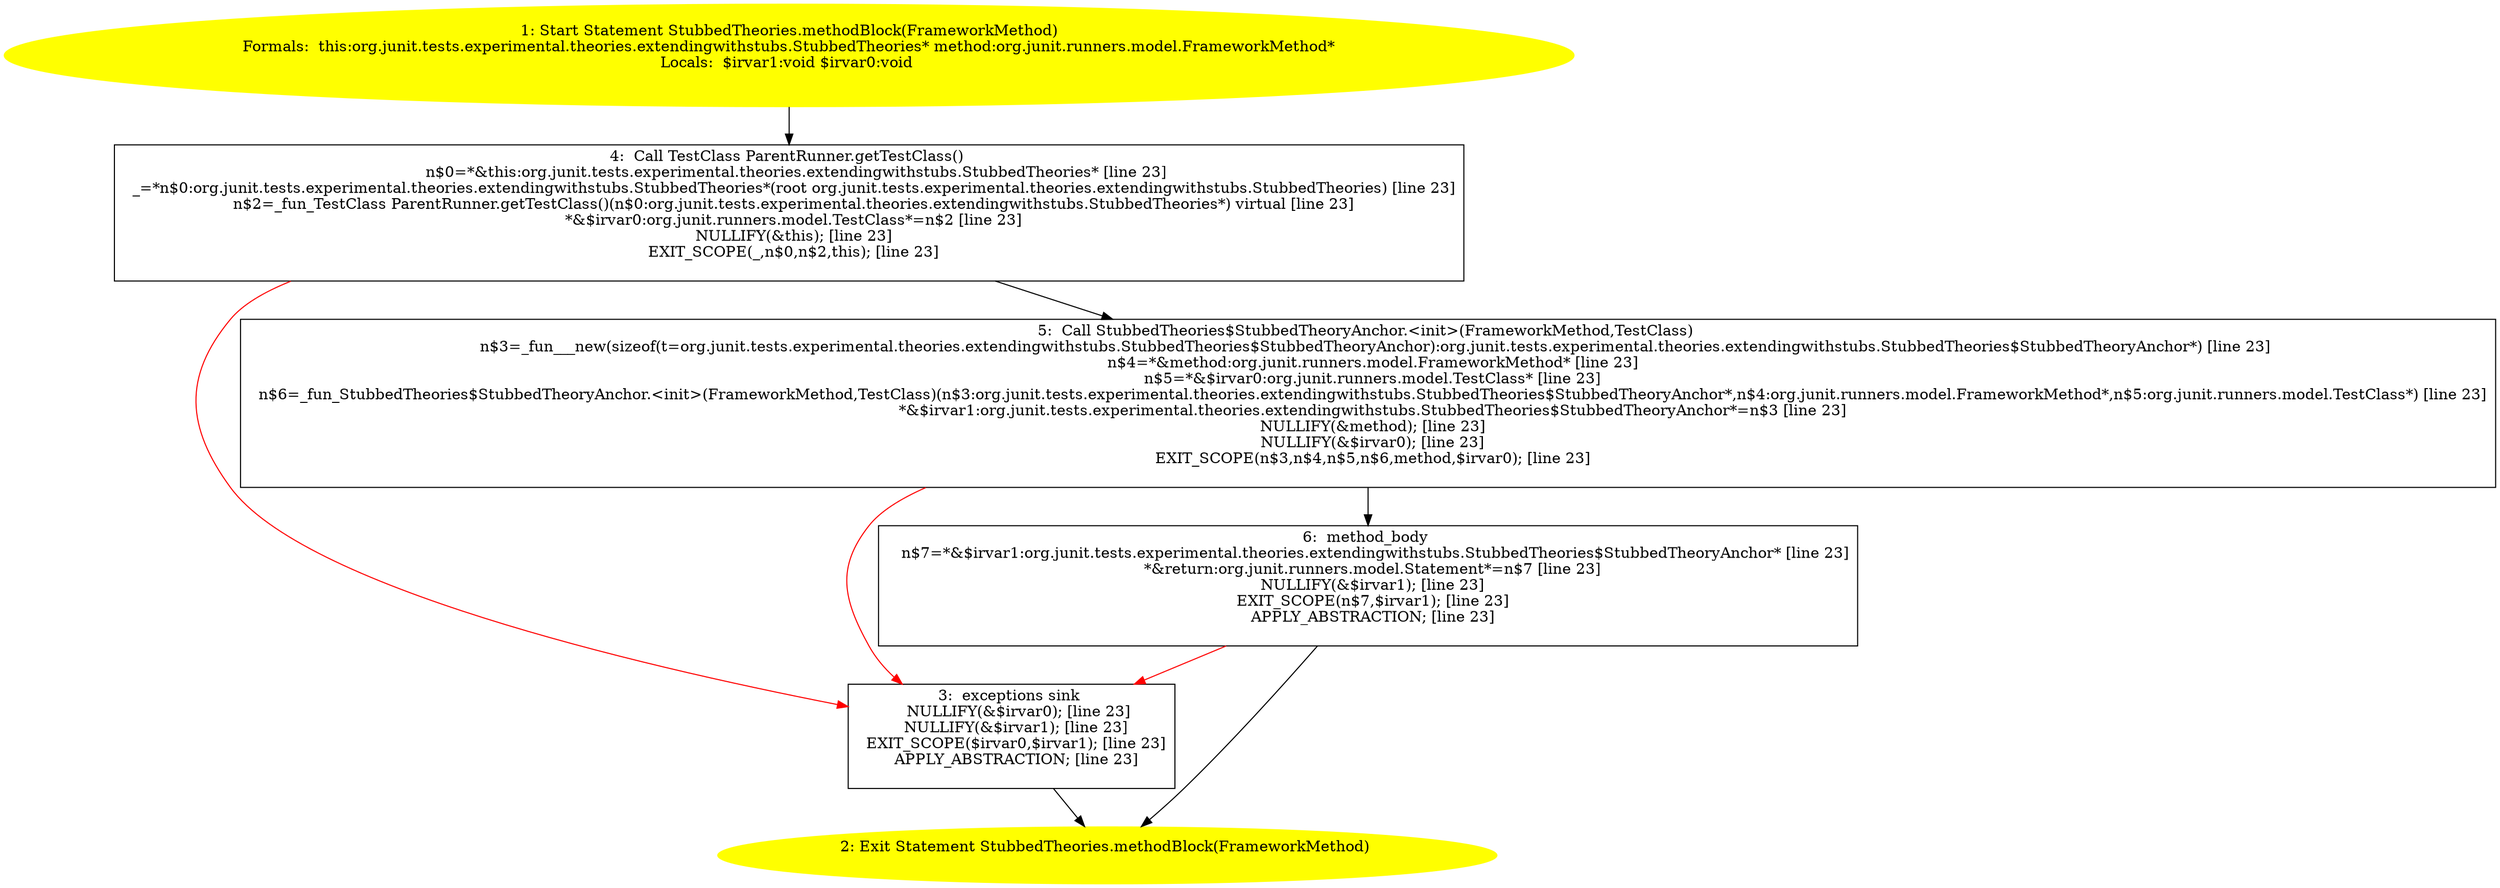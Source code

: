 /* @generated */
digraph cfg {
"org.junit.tests.experimental.theories.extendingwithstubs.StubbedTheories.methodBlock(org.junit.runne.781b15aaa7db76817f431966daf3b64d_1" [label="1: Start Statement StubbedTheories.methodBlock(FrameworkMethod)\nFormals:  this:org.junit.tests.experimental.theories.extendingwithstubs.StubbedTheories* method:org.junit.runners.model.FrameworkMethod*\nLocals:  $irvar1:void $irvar0:void \n  " color=yellow style=filled]
	

	 "org.junit.tests.experimental.theories.extendingwithstubs.StubbedTheories.methodBlock(org.junit.runne.781b15aaa7db76817f431966daf3b64d_1" -> "org.junit.tests.experimental.theories.extendingwithstubs.StubbedTheories.methodBlock(org.junit.runne.781b15aaa7db76817f431966daf3b64d_4" ;
"org.junit.tests.experimental.theories.extendingwithstubs.StubbedTheories.methodBlock(org.junit.runne.781b15aaa7db76817f431966daf3b64d_2" [label="2: Exit Statement StubbedTheories.methodBlock(FrameworkMethod) \n  " color=yellow style=filled]
	

"org.junit.tests.experimental.theories.extendingwithstubs.StubbedTheories.methodBlock(org.junit.runne.781b15aaa7db76817f431966daf3b64d_3" [label="3:  exceptions sink \n   NULLIFY(&$irvar0); [line 23]\n  NULLIFY(&$irvar1); [line 23]\n  EXIT_SCOPE($irvar0,$irvar1); [line 23]\n  APPLY_ABSTRACTION; [line 23]\n " shape="box"]
	

	 "org.junit.tests.experimental.theories.extendingwithstubs.StubbedTheories.methodBlock(org.junit.runne.781b15aaa7db76817f431966daf3b64d_3" -> "org.junit.tests.experimental.theories.extendingwithstubs.StubbedTheories.methodBlock(org.junit.runne.781b15aaa7db76817f431966daf3b64d_2" ;
"org.junit.tests.experimental.theories.extendingwithstubs.StubbedTheories.methodBlock(org.junit.runne.781b15aaa7db76817f431966daf3b64d_4" [label="4:  Call TestClass ParentRunner.getTestClass() \n   n$0=*&this:org.junit.tests.experimental.theories.extendingwithstubs.StubbedTheories* [line 23]\n  _=*n$0:org.junit.tests.experimental.theories.extendingwithstubs.StubbedTheories*(root org.junit.tests.experimental.theories.extendingwithstubs.StubbedTheories) [line 23]\n  n$2=_fun_TestClass ParentRunner.getTestClass()(n$0:org.junit.tests.experimental.theories.extendingwithstubs.StubbedTheories*) virtual [line 23]\n  *&$irvar0:org.junit.runners.model.TestClass*=n$2 [line 23]\n  NULLIFY(&this); [line 23]\n  EXIT_SCOPE(_,n$0,n$2,this); [line 23]\n " shape="box"]
	

	 "org.junit.tests.experimental.theories.extendingwithstubs.StubbedTheories.methodBlock(org.junit.runne.781b15aaa7db76817f431966daf3b64d_4" -> "org.junit.tests.experimental.theories.extendingwithstubs.StubbedTheories.methodBlock(org.junit.runne.781b15aaa7db76817f431966daf3b64d_5" ;
	 "org.junit.tests.experimental.theories.extendingwithstubs.StubbedTheories.methodBlock(org.junit.runne.781b15aaa7db76817f431966daf3b64d_4" -> "org.junit.tests.experimental.theories.extendingwithstubs.StubbedTheories.methodBlock(org.junit.runne.781b15aaa7db76817f431966daf3b64d_3" [color="red" ];
"org.junit.tests.experimental.theories.extendingwithstubs.StubbedTheories.methodBlock(org.junit.runne.781b15aaa7db76817f431966daf3b64d_5" [label="5:  Call StubbedTheories$StubbedTheoryAnchor.<init>(FrameworkMethod,TestClass) \n   n$3=_fun___new(sizeof(t=org.junit.tests.experimental.theories.extendingwithstubs.StubbedTheories$StubbedTheoryAnchor):org.junit.tests.experimental.theories.extendingwithstubs.StubbedTheories$StubbedTheoryAnchor*) [line 23]\n  n$4=*&method:org.junit.runners.model.FrameworkMethod* [line 23]\n  n$5=*&$irvar0:org.junit.runners.model.TestClass* [line 23]\n  n$6=_fun_StubbedTheories$StubbedTheoryAnchor.<init>(FrameworkMethod,TestClass)(n$3:org.junit.tests.experimental.theories.extendingwithstubs.StubbedTheories$StubbedTheoryAnchor*,n$4:org.junit.runners.model.FrameworkMethod*,n$5:org.junit.runners.model.TestClass*) [line 23]\n  *&$irvar1:org.junit.tests.experimental.theories.extendingwithstubs.StubbedTheories$StubbedTheoryAnchor*=n$3 [line 23]\n  NULLIFY(&method); [line 23]\n  NULLIFY(&$irvar0); [line 23]\n  EXIT_SCOPE(n$3,n$4,n$5,n$6,method,$irvar0); [line 23]\n " shape="box"]
	

	 "org.junit.tests.experimental.theories.extendingwithstubs.StubbedTheories.methodBlock(org.junit.runne.781b15aaa7db76817f431966daf3b64d_5" -> "org.junit.tests.experimental.theories.extendingwithstubs.StubbedTheories.methodBlock(org.junit.runne.781b15aaa7db76817f431966daf3b64d_6" ;
	 "org.junit.tests.experimental.theories.extendingwithstubs.StubbedTheories.methodBlock(org.junit.runne.781b15aaa7db76817f431966daf3b64d_5" -> "org.junit.tests.experimental.theories.extendingwithstubs.StubbedTheories.methodBlock(org.junit.runne.781b15aaa7db76817f431966daf3b64d_3" [color="red" ];
"org.junit.tests.experimental.theories.extendingwithstubs.StubbedTheories.methodBlock(org.junit.runne.781b15aaa7db76817f431966daf3b64d_6" [label="6:  method_body \n   n$7=*&$irvar1:org.junit.tests.experimental.theories.extendingwithstubs.StubbedTheories$StubbedTheoryAnchor* [line 23]\n  *&return:org.junit.runners.model.Statement*=n$7 [line 23]\n  NULLIFY(&$irvar1); [line 23]\n  EXIT_SCOPE(n$7,$irvar1); [line 23]\n  APPLY_ABSTRACTION; [line 23]\n " shape="box"]
	

	 "org.junit.tests.experimental.theories.extendingwithstubs.StubbedTheories.methodBlock(org.junit.runne.781b15aaa7db76817f431966daf3b64d_6" -> "org.junit.tests.experimental.theories.extendingwithstubs.StubbedTheories.methodBlock(org.junit.runne.781b15aaa7db76817f431966daf3b64d_2" ;
	 "org.junit.tests.experimental.theories.extendingwithstubs.StubbedTheories.methodBlock(org.junit.runne.781b15aaa7db76817f431966daf3b64d_6" -> "org.junit.tests.experimental.theories.extendingwithstubs.StubbedTheories.methodBlock(org.junit.runne.781b15aaa7db76817f431966daf3b64d_3" [color="red" ];
}

